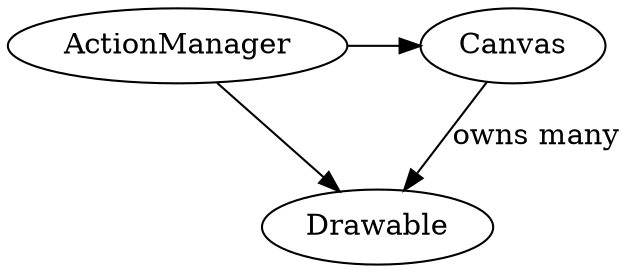 digraph{
    Drawable [label=Drawable]
    Canvas [label=Canvas]
    ActionManager[label=ActionManager]

    Canvas -> Drawable [label="owns many"]

    ActionManager -> Drawable
    ActionManager -> Canvas

    {rank=same; ActionManager, Canvas}
}